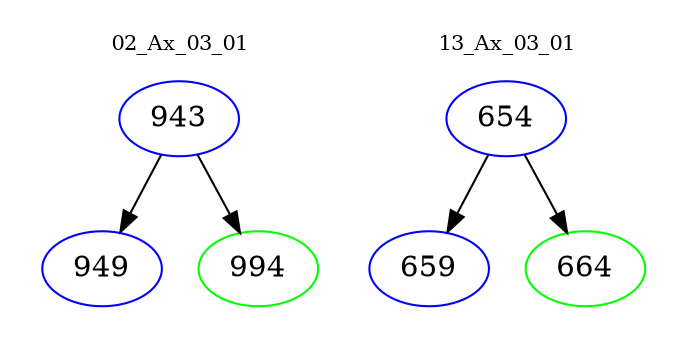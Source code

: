 digraph{
subgraph cluster_0 {
color = white
label = "02_Ax_03_01";
fontsize=10;
T0_943 [label="943", color="blue"]
T0_943 -> T0_949 [color="black"]
T0_949 [label="949", color="blue"]
T0_943 -> T0_994 [color="black"]
T0_994 [label="994", color="green"]
}
subgraph cluster_1 {
color = white
label = "13_Ax_03_01";
fontsize=10;
T1_654 [label="654", color="blue"]
T1_654 -> T1_659 [color="black"]
T1_659 [label="659", color="blue"]
T1_654 -> T1_664 [color="black"]
T1_664 [label="664", color="green"]
}
}
